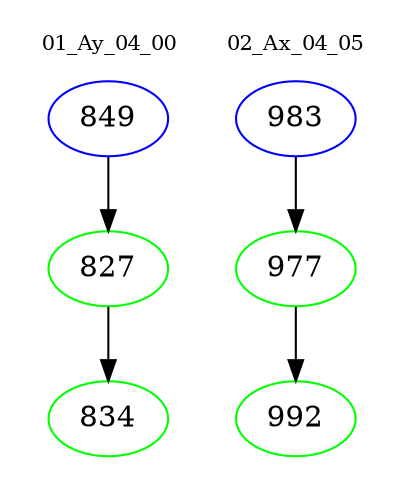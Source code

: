 digraph{
subgraph cluster_0 {
color = white
label = "01_Ay_04_00";
fontsize=10;
T0_849 [label="849", color="blue"]
T0_849 -> T0_827 [color="black"]
T0_827 [label="827", color="green"]
T0_827 -> T0_834 [color="black"]
T0_834 [label="834", color="green"]
}
subgraph cluster_1 {
color = white
label = "02_Ax_04_05";
fontsize=10;
T1_983 [label="983", color="blue"]
T1_983 -> T1_977 [color="black"]
T1_977 [label="977", color="green"]
T1_977 -> T1_992 [color="black"]
T1_992 [label="992", color="green"]
}
}
